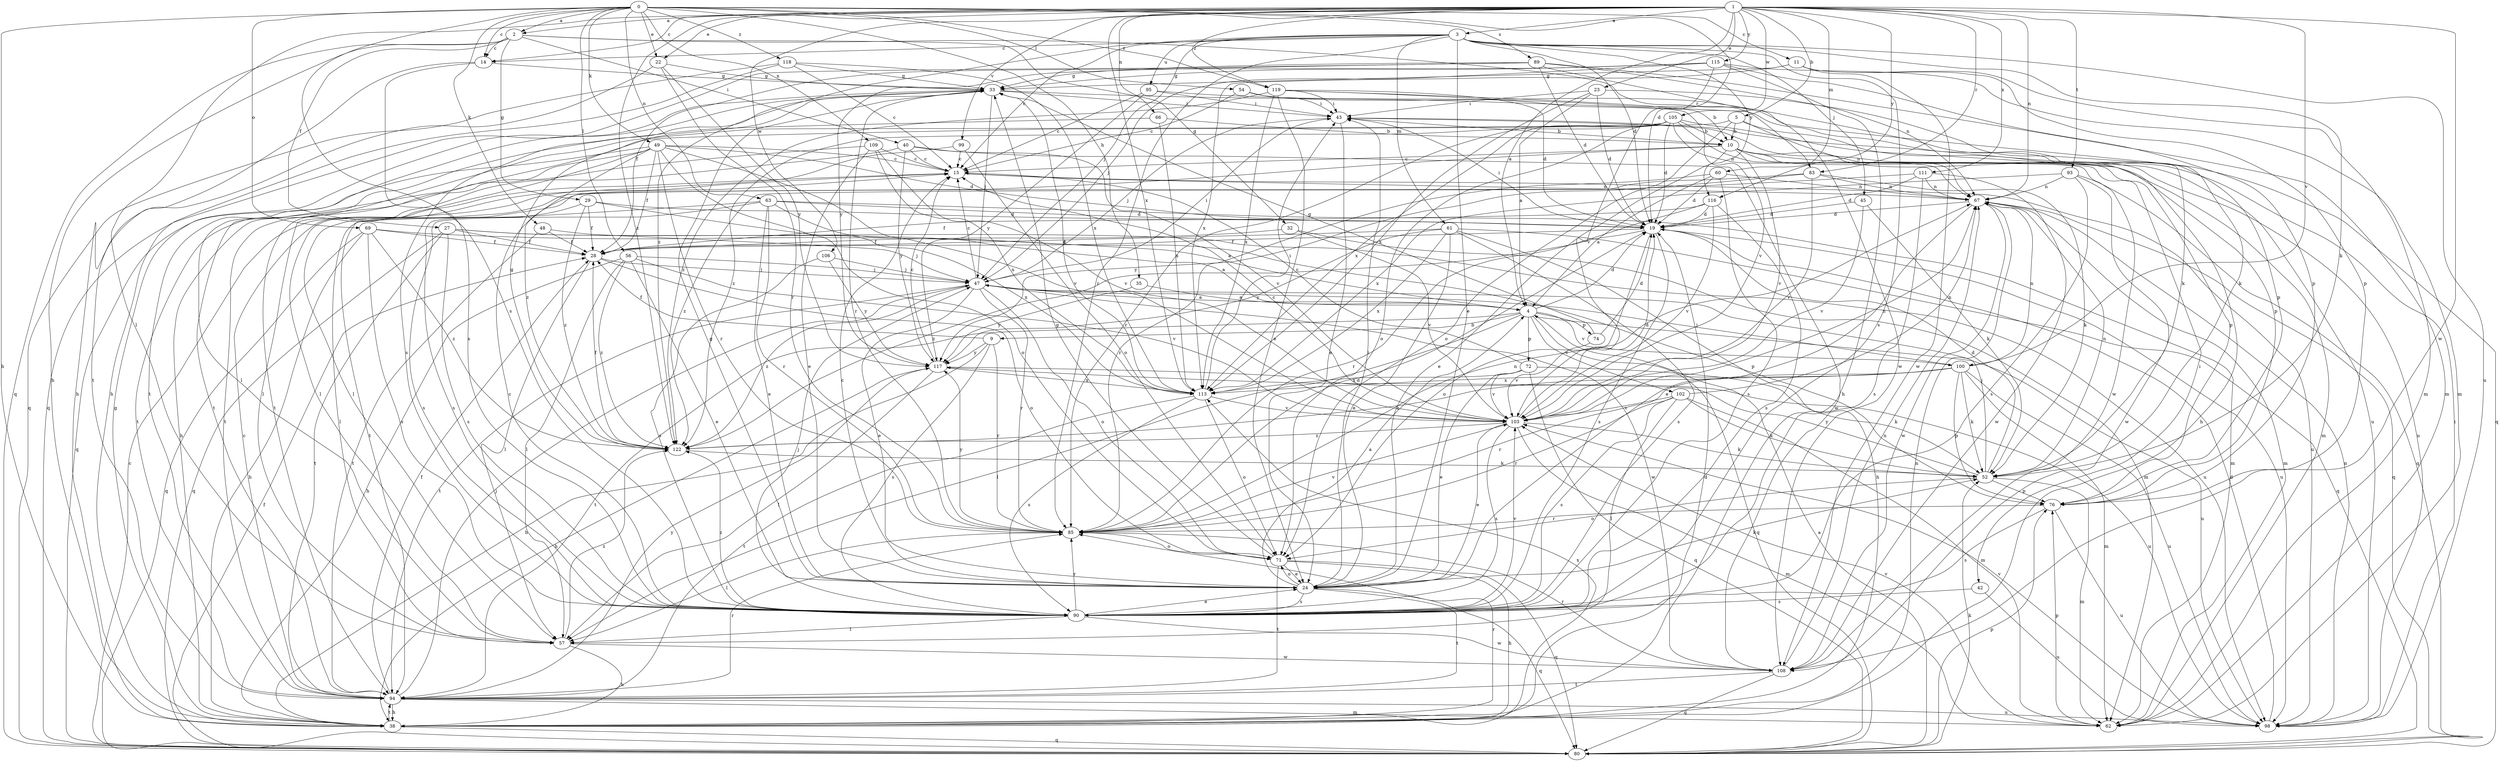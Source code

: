 strict digraph  {
0;
1;
2;
3;
4;
5;
9;
10;
11;
14;
15;
19;
22;
23;
24;
27;
28;
29;
32;
33;
35;
38;
40;
42;
43;
45;
47;
48;
49;
52;
54;
56;
57;
60;
61;
62;
63;
66;
67;
69;
71;
72;
74;
76;
80;
83;
85;
89;
90;
93;
94;
95;
98;
99;
100;
102;
103;
105;
106;
108;
109;
111;
113;
115;
116;
117;
118;
119;
122;
0 -> 2  [label=a];
0 -> 11  [label=c];
0 -> 14  [label=c];
0 -> 19  [label=d];
0 -> 22  [label=e];
0 -> 35  [label=h];
0 -> 38  [label=h];
0 -> 48  [label=k];
0 -> 49  [label=k];
0 -> 54  [label=l];
0 -> 56  [label=l];
0 -> 63  [label=n];
0 -> 69  [label=o];
0 -> 89  [label=s];
0 -> 90  [label=s];
0 -> 109  [label=x];
0 -> 118  [label=z];
0 -> 119  [label=z];
1 -> 2  [label=a];
1 -> 3  [label=a];
1 -> 4  [label=a];
1 -> 5  [label=b];
1 -> 14  [label=c];
1 -> 22  [label=e];
1 -> 23  [label=e];
1 -> 57  [label=l];
1 -> 60  [label=m];
1 -> 66  [label=n];
1 -> 67  [label=n];
1 -> 83  [label=r];
1 -> 93  [label=t];
1 -> 99  [label=v];
1 -> 100  [label=v];
1 -> 105  [label=w];
1 -> 106  [label=w];
1 -> 108  [label=w];
1 -> 111  [label=x];
1 -> 113  [label=x];
1 -> 115  [label=y];
1 -> 116  [label=y];
1 -> 119  [label=z];
1 -> 122  [label=z];
2 -> 14  [label=c];
2 -> 27  [label=f];
2 -> 29  [label=g];
2 -> 32  [label=g];
2 -> 38  [label=h];
2 -> 40  [label=i];
2 -> 80  [label=q];
2 -> 83  [label=r];
3 -> 14  [label=c];
3 -> 15  [label=c];
3 -> 19  [label=d];
3 -> 24  [label=e];
3 -> 45  [label=j];
3 -> 47  [label=j];
3 -> 52  [label=k];
3 -> 61  [label=m];
3 -> 85  [label=r];
3 -> 90  [label=s];
3 -> 95  [label=u];
3 -> 98  [label=u];
3 -> 116  [label=y];
3 -> 122  [label=z];
4 -> 9  [label=b];
4 -> 19  [label=d];
4 -> 57  [label=l];
4 -> 72  [label=p];
4 -> 74  [label=p];
4 -> 80  [label=q];
4 -> 94  [label=t];
4 -> 98  [label=u];
4 -> 100  [label=v];
4 -> 102  [label=v];
5 -> 10  [label=b];
5 -> 38  [label=h];
5 -> 67  [label=n];
5 -> 71  [label=o];
5 -> 94  [label=t];
9 -> 28  [label=f];
9 -> 38  [label=h];
9 -> 85  [label=r];
9 -> 90  [label=s];
9 -> 117  [label=y];
10 -> 15  [label=c];
10 -> 24  [label=e];
10 -> 42  [label=i];
10 -> 57  [label=l];
10 -> 62  [label=m];
10 -> 76  [label=p];
10 -> 98  [label=u];
10 -> 103  [label=v];
11 -> 33  [label=g];
11 -> 62  [label=m];
11 -> 76  [label=p];
11 -> 108  [label=w];
11 -> 113  [label=x];
14 -> 33  [label=g];
14 -> 90  [label=s];
14 -> 94  [label=t];
15 -> 67  [label=n];
15 -> 98  [label=u];
19 -> 28  [label=f];
19 -> 43  [label=i];
19 -> 71  [label=o];
19 -> 90  [label=s];
19 -> 98  [label=u];
19 -> 122  [label=z];
22 -> 33  [label=g];
22 -> 38  [label=h];
22 -> 85  [label=r];
22 -> 117  [label=y];
23 -> 4  [label=a];
23 -> 19  [label=d];
23 -> 43  [label=i];
23 -> 52  [label=k];
23 -> 113  [label=x];
24 -> 4  [label=a];
24 -> 15  [label=c];
24 -> 33  [label=g];
24 -> 43  [label=i];
24 -> 52  [label=k];
24 -> 71  [label=o];
24 -> 80  [label=q];
24 -> 90  [label=s];
24 -> 94  [label=t];
27 -> 4  [label=a];
27 -> 28  [label=f];
27 -> 80  [label=q];
27 -> 90  [label=s];
27 -> 94  [label=t];
27 -> 98  [label=u];
28 -> 47  [label=j];
28 -> 57  [label=l];
28 -> 71  [label=o];
29 -> 19  [label=d];
29 -> 28  [label=f];
29 -> 90  [label=s];
29 -> 113  [label=x];
29 -> 122  [label=z];
32 -> 28  [label=f];
32 -> 62  [label=m];
32 -> 103  [label=v];
33 -> 43  [label=i];
33 -> 47  [label=j];
33 -> 52  [label=k];
33 -> 85  [label=r];
33 -> 90  [label=s];
33 -> 94  [label=t];
35 -> 4  [label=a];
35 -> 117  [label=y];
38 -> 19  [label=d];
38 -> 33  [label=g];
38 -> 67  [label=n];
38 -> 80  [label=q];
38 -> 85  [label=r];
38 -> 94  [label=t];
38 -> 113  [label=x];
40 -> 15  [label=c];
40 -> 94  [label=t];
40 -> 103  [label=v];
40 -> 108  [label=w];
40 -> 117  [label=y];
42 -> 90  [label=s];
42 -> 98  [label=u];
43 -> 10  [label=b];
43 -> 24  [label=e];
43 -> 47  [label=j];
43 -> 98  [label=u];
45 -> 19  [label=d];
45 -> 52  [label=k];
45 -> 103  [label=v];
47 -> 4  [label=a];
47 -> 15  [label=c];
47 -> 24  [label=e];
47 -> 43  [label=i];
47 -> 71  [label=o];
47 -> 85  [label=r];
47 -> 94  [label=t];
47 -> 108  [label=w];
47 -> 122  [label=z];
48 -> 28  [label=f];
48 -> 47  [label=j];
48 -> 94  [label=t];
49 -> 15  [label=c];
49 -> 19  [label=d];
49 -> 28  [label=f];
49 -> 57  [label=l];
49 -> 71  [label=o];
49 -> 80  [label=q];
49 -> 85  [label=r];
49 -> 94  [label=t];
49 -> 103  [label=v];
49 -> 122  [label=z];
52 -> 19  [label=d];
52 -> 47  [label=j];
52 -> 62  [label=m];
52 -> 67  [label=n];
52 -> 71  [label=o];
52 -> 76  [label=p];
52 -> 117  [label=y];
54 -> 15  [label=c];
54 -> 43  [label=i];
54 -> 76  [label=p];
56 -> 24  [label=e];
56 -> 38  [label=h];
56 -> 47  [label=j];
56 -> 57  [label=l];
56 -> 103  [label=v];
56 -> 122  [label=z];
57 -> 38  [label=h];
57 -> 108  [label=w];
57 -> 122  [label=z];
60 -> 4  [label=a];
60 -> 19  [label=d];
60 -> 67  [label=n];
60 -> 85  [label=r];
60 -> 90  [label=s];
61 -> 24  [label=e];
61 -> 28  [label=f];
61 -> 38  [label=h];
61 -> 80  [label=q];
61 -> 90  [label=s];
61 -> 113  [label=x];
61 -> 117  [label=y];
62 -> 76  [label=p];
62 -> 103  [label=v];
63 -> 4  [label=a];
63 -> 19  [label=d];
63 -> 24  [label=e];
63 -> 57  [label=l];
63 -> 62  [label=m];
63 -> 85  [label=r];
63 -> 90  [label=s];
66 -> 10  [label=b];
66 -> 57  [label=l];
66 -> 113  [label=x];
67 -> 19  [label=d];
67 -> 24  [label=e];
67 -> 62  [label=m];
67 -> 80  [label=q];
67 -> 108  [label=w];
69 -> 28  [label=f];
69 -> 38  [label=h];
69 -> 76  [label=p];
69 -> 80  [label=q];
69 -> 90  [label=s];
69 -> 122  [label=z];
71 -> 24  [label=e];
71 -> 33  [label=g];
71 -> 38  [label=h];
71 -> 80  [label=q];
71 -> 94  [label=t];
72 -> 15  [label=c];
72 -> 24  [label=e];
72 -> 52  [label=k];
72 -> 80  [label=q];
72 -> 103  [label=v];
72 -> 113  [label=x];
74 -> 19  [label=d];
74 -> 33  [label=g];
74 -> 103  [label=v];
76 -> 85  [label=r];
76 -> 90  [label=s];
76 -> 98  [label=u];
80 -> 4  [label=a];
80 -> 15  [label=c];
80 -> 28  [label=f];
80 -> 52  [label=k];
80 -> 76  [label=p];
83 -> 52  [label=k];
83 -> 67  [label=n];
83 -> 103  [label=v];
83 -> 117  [label=y];
83 -> 122  [label=z];
85 -> 19  [label=d];
85 -> 57  [label=l];
85 -> 67  [label=n];
85 -> 71  [label=o];
85 -> 103  [label=v];
85 -> 117  [label=y];
89 -> 19  [label=d];
89 -> 33  [label=g];
89 -> 62  [label=m];
89 -> 67  [label=n];
89 -> 80  [label=q];
89 -> 108  [label=w];
89 -> 117  [label=y];
90 -> 15  [label=c];
90 -> 24  [label=e];
90 -> 47  [label=j];
90 -> 57  [label=l];
90 -> 85  [label=r];
90 -> 103  [label=v];
90 -> 108  [label=w];
90 -> 122  [label=z];
93 -> 67  [label=n];
93 -> 80  [label=q];
93 -> 90  [label=s];
93 -> 108  [label=w];
93 -> 113  [label=x];
94 -> 15  [label=c];
94 -> 28  [label=f];
94 -> 38  [label=h];
94 -> 47  [label=j];
94 -> 62  [label=m];
94 -> 85  [label=r];
94 -> 98  [label=u];
94 -> 117  [label=y];
95 -> 15  [label=c];
95 -> 43  [label=i];
95 -> 80  [label=q];
95 -> 117  [label=y];
98 -> 19  [label=d];
98 -> 43  [label=i];
98 -> 67  [label=n];
98 -> 103  [label=v];
99 -> 15  [label=c];
99 -> 57  [label=l];
99 -> 71  [label=o];
100 -> 47  [label=j];
100 -> 52  [label=k];
100 -> 62  [label=m];
100 -> 67  [label=n];
100 -> 76  [label=p];
100 -> 85  [label=r];
100 -> 98  [label=u];
100 -> 113  [label=x];
100 -> 122  [label=z];
102 -> 52  [label=k];
102 -> 57  [label=l];
102 -> 62  [label=m];
102 -> 67  [label=n];
102 -> 85  [label=r];
102 -> 90  [label=s];
102 -> 103  [label=v];
103 -> 15  [label=c];
103 -> 19  [label=d];
103 -> 24  [label=e];
103 -> 52  [label=k];
103 -> 62  [label=m];
103 -> 67  [label=n];
103 -> 90  [label=s];
103 -> 122  [label=z];
105 -> 10  [label=b];
105 -> 19  [label=d];
105 -> 67  [label=n];
105 -> 71  [label=o];
105 -> 76  [label=p];
105 -> 85  [label=r];
105 -> 94  [label=t];
105 -> 108  [label=w];
105 -> 113  [label=x];
105 -> 122  [label=z];
106 -> 47  [label=j];
106 -> 90  [label=s];
106 -> 117  [label=y];
108 -> 67  [label=n];
108 -> 80  [label=q];
108 -> 85  [label=r];
108 -> 94  [label=t];
109 -> 15  [label=c];
109 -> 24  [label=e];
109 -> 38  [label=h];
109 -> 103  [label=v];
109 -> 113  [label=x];
111 -> 19  [label=d];
111 -> 67  [label=n];
111 -> 90  [label=s];
111 -> 94  [label=t];
111 -> 108  [label=w];
113 -> 33  [label=g];
113 -> 43  [label=i];
113 -> 71  [label=o];
113 -> 90  [label=s];
113 -> 94  [label=t];
113 -> 103  [label=v];
115 -> 28  [label=f];
115 -> 33  [label=g];
115 -> 38  [label=h];
115 -> 47  [label=j];
115 -> 62  [label=m];
115 -> 76  [label=p];
115 -> 103  [label=v];
116 -> 19  [label=d];
116 -> 28  [label=f];
116 -> 85  [label=r];
116 -> 90  [label=s];
116 -> 103  [label=v];
117 -> 15  [label=c];
117 -> 38  [label=h];
117 -> 57  [label=l];
117 -> 98  [label=u];
117 -> 113  [label=x];
118 -> 15  [label=c];
118 -> 33  [label=g];
118 -> 38  [label=h];
118 -> 80  [label=q];
118 -> 113  [label=x];
119 -> 10  [label=b];
119 -> 19  [label=d];
119 -> 24  [label=e];
119 -> 43  [label=i];
119 -> 103  [label=v];
119 -> 113  [label=x];
119 -> 122  [label=z];
122 -> 28  [label=f];
122 -> 33  [label=g];
122 -> 52  [label=k];
}

